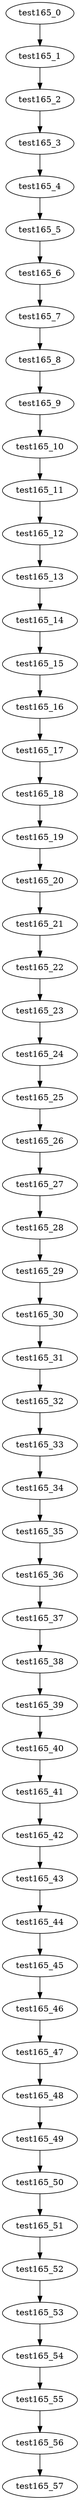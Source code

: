 digraph G {
test165_0->test165_1;
test165_1->test165_2;
test165_2->test165_3;
test165_3->test165_4;
test165_4->test165_5;
test165_5->test165_6;
test165_6->test165_7;
test165_7->test165_8;
test165_8->test165_9;
test165_9->test165_10;
test165_10->test165_11;
test165_11->test165_12;
test165_12->test165_13;
test165_13->test165_14;
test165_14->test165_15;
test165_15->test165_16;
test165_16->test165_17;
test165_17->test165_18;
test165_18->test165_19;
test165_19->test165_20;
test165_20->test165_21;
test165_21->test165_22;
test165_22->test165_23;
test165_23->test165_24;
test165_24->test165_25;
test165_25->test165_26;
test165_26->test165_27;
test165_27->test165_28;
test165_28->test165_29;
test165_29->test165_30;
test165_30->test165_31;
test165_31->test165_32;
test165_32->test165_33;
test165_33->test165_34;
test165_34->test165_35;
test165_35->test165_36;
test165_36->test165_37;
test165_37->test165_38;
test165_38->test165_39;
test165_39->test165_40;
test165_40->test165_41;
test165_41->test165_42;
test165_42->test165_43;
test165_43->test165_44;
test165_44->test165_45;
test165_45->test165_46;
test165_46->test165_47;
test165_47->test165_48;
test165_48->test165_49;
test165_49->test165_50;
test165_50->test165_51;
test165_51->test165_52;
test165_52->test165_53;
test165_53->test165_54;
test165_54->test165_55;
test165_55->test165_56;
test165_56->test165_57;

}
